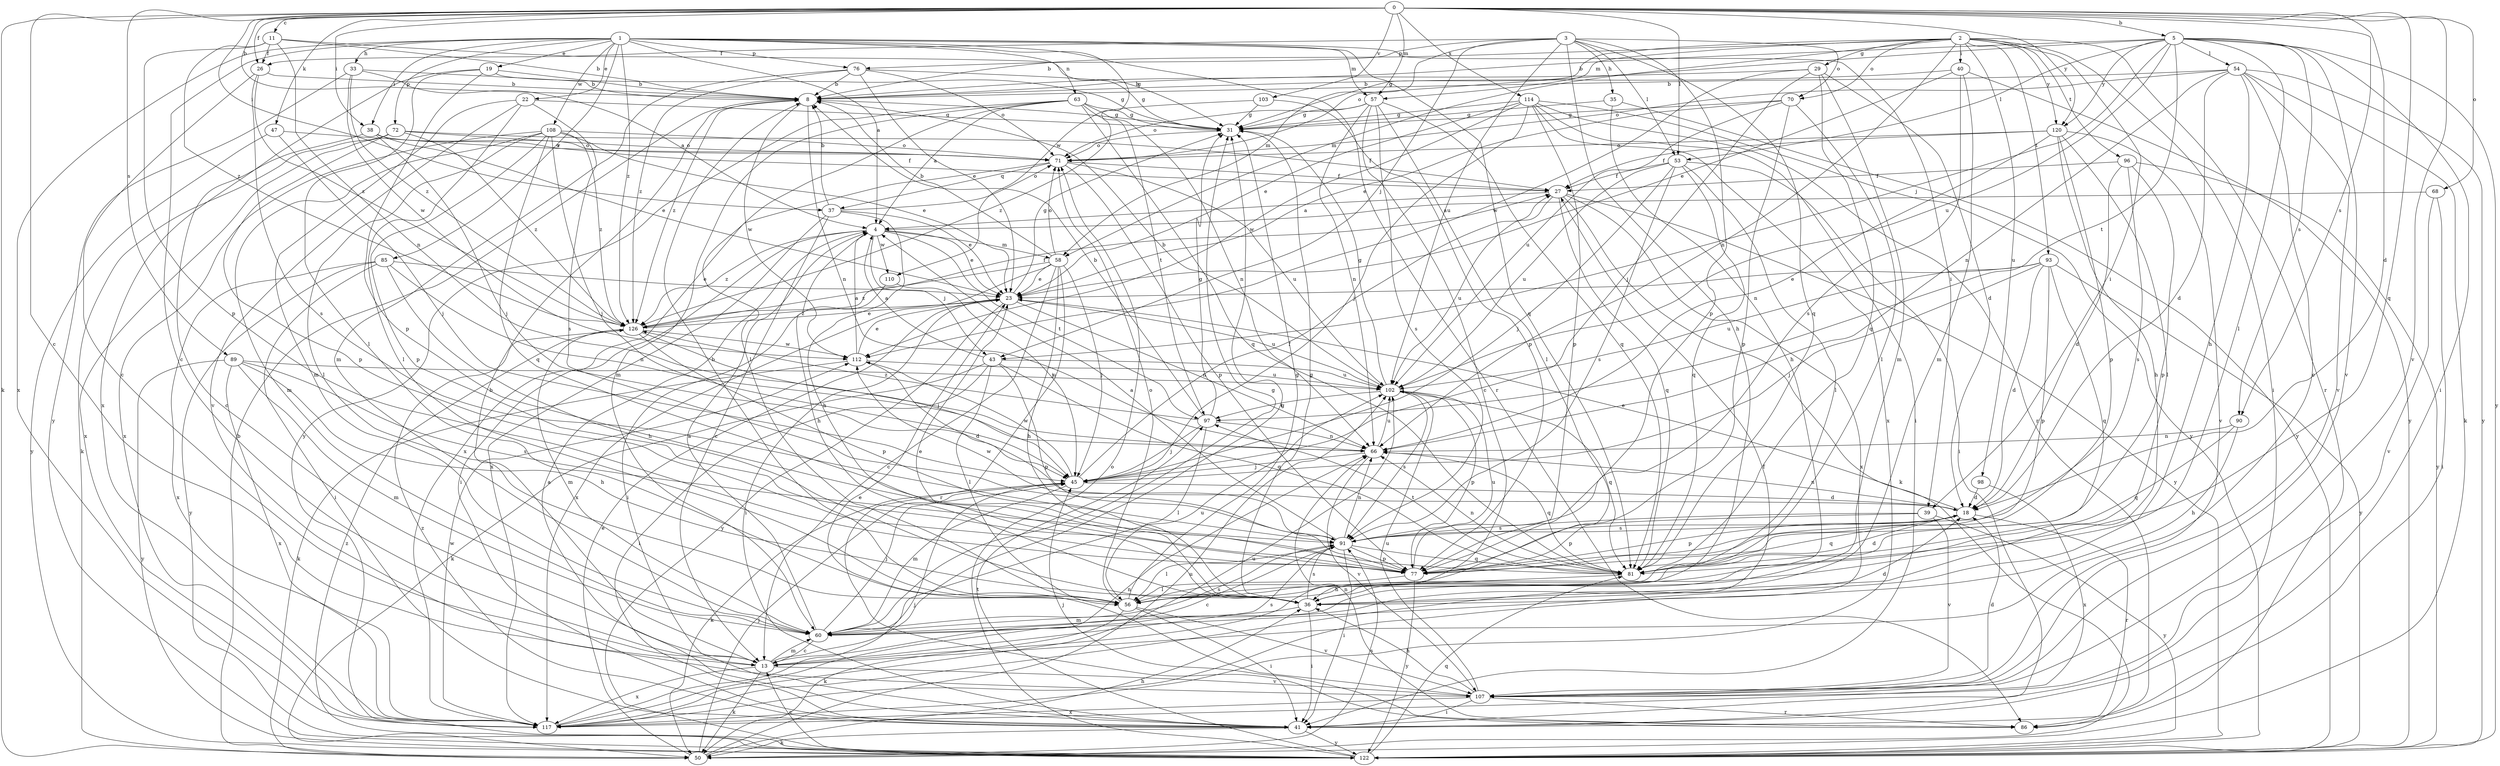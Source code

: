 strict digraph  {
0;
1;
2;
3;
4;
5;
8;
11;
13;
18;
19;
22;
23;
26;
27;
29;
31;
33;
35;
36;
37;
38;
39;
40;
41;
43;
45;
47;
50;
53;
54;
56;
57;
58;
60;
63;
66;
68;
70;
71;
72;
76;
77;
81;
85;
86;
89;
90;
91;
93;
96;
97;
98;
102;
103;
107;
108;
110;
112;
114;
117;
120;
122;
126;
0 -> 5  [label=b];
0 -> 8  [label=b];
0 -> 11  [label=c];
0 -> 13  [label=c];
0 -> 18  [label=d];
0 -> 26  [label=f];
0 -> 37  [label=i];
0 -> 38  [label=i];
0 -> 47  [label=k];
0 -> 50  [label=k];
0 -> 53  [label=l];
0 -> 57  [label=m];
0 -> 68  [label=o];
0 -> 81  [label=q];
0 -> 89  [label=s];
0 -> 90  [label=s];
0 -> 103  [label=v];
0 -> 107  [label=v];
0 -> 114  [label=x];
0 -> 120  [label=y];
1 -> 4  [label=a];
1 -> 13  [label=c];
1 -> 19  [label=e];
1 -> 22  [label=e];
1 -> 33  [label=h];
1 -> 38  [label=i];
1 -> 39  [label=i];
1 -> 57  [label=m];
1 -> 63  [label=n];
1 -> 72  [label=p];
1 -> 76  [label=p];
1 -> 81  [label=q];
1 -> 85  [label=r];
1 -> 86  [label=r];
1 -> 108  [label=w];
1 -> 110  [label=w];
1 -> 117  [label=x];
1 -> 126  [label=z];
2 -> 8  [label=b];
2 -> 29  [label=g];
2 -> 31  [label=g];
2 -> 39  [label=i];
2 -> 40  [label=i];
2 -> 41  [label=i];
2 -> 57  [label=m];
2 -> 58  [label=m];
2 -> 66  [label=n];
2 -> 70  [label=o];
2 -> 86  [label=r];
2 -> 93  [label=t];
2 -> 96  [label=t];
2 -> 98  [label=u];
2 -> 120  [label=y];
3 -> 26  [label=f];
3 -> 35  [label=h];
3 -> 36  [label=h];
3 -> 43  [label=j];
3 -> 53  [label=l];
3 -> 58  [label=m];
3 -> 70  [label=o];
3 -> 76  [label=p];
3 -> 77  [label=p];
3 -> 81  [label=q];
3 -> 102  [label=u];
4 -> 23  [label=e];
4 -> 36  [label=h];
4 -> 41  [label=i];
4 -> 43  [label=j];
4 -> 58  [label=m];
4 -> 97  [label=t];
4 -> 110  [label=w];
4 -> 126  [label=z];
5 -> 8  [label=b];
5 -> 41  [label=i];
5 -> 43  [label=j];
5 -> 53  [label=l];
5 -> 54  [label=l];
5 -> 56  [label=l];
5 -> 71  [label=o];
5 -> 90  [label=s];
5 -> 97  [label=t];
5 -> 102  [label=u];
5 -> 107  [label=v];
5 -> 120  [label=y];
5 -> 122  [label=y];
8 -> 31  [label=g];
8 -> 66  [label=n];
8 -> 112  [label=w];
8 -> 126  [label=z];
11 -> 8  [label=b];
11 -> 26  [label=f];
11 -> 31  [label=g];
11 -> 66  [label=n];
11 -> 77  [label=p];
11 -> 126  [label=z];
13 -> 8  [label=b];
13 -> 31  [label=g];
13 -> 50  [label=k];
13 -> 60  [label=m];
13 -> 91  [label=s];
13 -> 107  [label=v];
13 -> 117  [label=x];
18 -> 23  [label=e];
18 -> 66  [label=n];
18 -> 77  [label=p];
18 -> 81  [label=q];
18 -> 86  [label=r];
18 -> 91  [label=s];
19 -> 8  [label=b];
19 -> 31  [label=g];
19 -> 56  [label=l];
19 -> 77  [label=p];
19 -> 117  [label=x];
22 -> 31  [label=g];
22 -> 56  [label=l];
22 -> 60  [label=m];
22 -> 91  [label=s];
22 -> 107  [label=v];
23 -> 31  [label=g];
23 -> 41  [label=i];
23 -> 66  [label=n];
23 -> 102  [label=u];
23 -> 122  [label=y];
23 -> 126  [label=z];
26 -> 8  [label=b];
26 -> 13  [label=c];
26 -> 91  [label=s];
26 -> 126  [label=z];
27 -> 4  [label=a];
27 -> 50  [label=k];
27 -> 81  [label=q];
27 -> 102  [label=u];
27 -> 117  [label=x];
27 -> 122  [label=y];
29 -> 8  [label=b];
29 -> 18  [label=d];
29 -> 45  [label=j];
29 -> 60  [label=m];
29 -> 81  [label=q];
29 -> 112  [label=w];
31 -> 71  [label=o];
33 -> 4  [label=a];
33 -> 8  [label=b];
33 -> 112  [label=w];
33 -> 122  [label=y];
33 -> 126  [label=z];
35 -> 31  [label=g];
35 -> 36  [label=h];
35 -> 122  [label=y];
36 -> 23  [label=e];
36 -> 31  [label=g];
36 -> 41  [label=i];
36 -> 60  [label=m];
36 -> 91  [label=s];
37 -> 8  [label=b];
37 -> 13  [label=c];
37 -> 23  [label=e];
37 -> 36  [label=h];
37 -> 71  [label=o];
37 -> 117  [label=x];
38 -> 13  [label=c];
38 -> 23  [label=e];
38 -> 27  [label=f];
38 -> 45  [label=j];
38 -> 71  [label=o];
39 -> 77  [label=p];
39 -> 91  [label=s];
39 -> 107  [label=v];
39 -> 122  [label=y];
40 -> 8  [label=b];
40 -> 23  [label=e];
40 -> 60  [label=m];
40 -> 91  [label=s];
40 -> 122  [label=y];
41 -> 4  [label=a];
41 -> 50  [label=k];
41 -> 122  [label=y];
41 -> 126  [label=z];
43 -> 4  [label=a];
43 -> 41  [label=i];
43 -> 50  [label=k];
43 -> 56  [label=l];
43 -> 77  [label=p];
43 -> 81  [label=q];
43 -> 102  [label=u];
45 -> 18  [label=d];
45 -> 27  [label=f];
45 -> 50  [label=k];
45 -> 60  [label=m];
45 -> 112  [label=w];
47 -> 45  [label=j];
47 -> 71  [label=o];
47 -> 122  [label=y];
50 -> 8  [label=b];
50 -> 23  [label=e];
50 -> 36  [label=h];
50 -> 45  [label=j];
50 -> 91  [label=s];
50 -> 102  [label=u];
53 -> 27  [label=f];
53 -> 41  [label=i];
53 -> 45  [label=j];
53 -> 56  [label=l];
53 -> 81  [label=q];
53 -> 91  [label=s];
53 -> 102  [label=u];
54 -> 8  [label=b];
54 -> 13  [label=c];
54 -> 18  [label=d];
54 -> 36  [label=h];
54 -> 50  [label=k];
54 -> 66  [label=n];
54 -> 71  [label=o];
54 -> 107  [label=v];
54 -> 122  [label=y];
56 -> 8  [label=b];
56 -> 31  [label=g];
56 -> 41  [label=i];
56 -> 50  [label=k];
56 -> 71  [label=o];
56 -> 107  [label=v];
57 -> 13  [label=c];
57 -> 31  [label=g];
57 -> 56  [label=l];
57 -> 66  [label=n];
57 -> 71  [label=o];
57 -> 81  [label=q];
57 -> 91  [label=s];
58 -> 8  [label=b];
58 -> 13  [label=c];
58 -> 23  [label=e];
58 -> 36  [label=h];
58 -> 45  [label=j];
58 -> 71  [label=o];
58 -> 86  [label=r];
58 -> 117  [label=x];
58 -> 126  [label=z];
60 -> 4  [label=a];
60 -> 13  [label=c];
60 -> 18  [label=d];
60 -> 31  [label=g];
60 -> 45  [label=j];
60 -> 91  [label=s];
60 -> 102  [label=u];
63 -> 4  [label=a];
63 -> 31  [label=g];
63 -> 56  [label=l];
63 -> 60  [label=m];
63 -> 66  [label=n];
63 -> 81  [label=q];
63 -> 97  [label=t];
63 -> 122  [label=y];
66 -> 45  [label=j];
66 -> 81  [label=q];
66 -> 102  [label=u];
66 -> 107  [label=v];
68 -> 4  [label=a];
68 -> 41  [label=i];
68 -> 107  [label=v];
70 -> 23  [label=e];
70 -> 31  [label=g];
70 -> 56  [label=l];
70 -> 77  [label=p];
70 -> 102  [label=u];
71 -> 27  [label=f];
71 -> 77  [label=p];
71 -> 102  [label=u];
71 -> 117  [label=x];
71 -> 37  [label=q];
72 -> 27  [label=f];
72 -> 50  [label=k];
72 -> 71  [label=o];
72 -> 77  [label=p];
72 -> 117  [label=x];
72 -> 126  [label=z];
76 -> 8  [label=b];
76 -> 23  [label=e];
76 -> 31  [label=g];
76 -> 60  [label=m];
76 -> 71  [label=o];
76 -> 126  [label=z];
77 -> 56  [label=l];
77 -> 102  [label=u];
77 -> 122  [label=y];
81 -> 18  [label=d];
81 -> 36  [label=h];
81 -> 66  [label=n];
81 -> 97  [label=t];
85 -> 23  [label=e];
85 -> 36  [label=h];
85 -> 41  [label=i];
85 -> 66  [label=n];
85 -> 117  [label=x];
85 -> 122  [label=y];
86 -> 45  [label=j];
86 -> 66  [label=n];
89 -> 36  [label=h];
89 -> 60  [label=m];
89 -> 91  [label=s];
89 -> 102  [label=u];
89 -> 117  [label=x];
89 -> 122  [label=y];
90 -> 36  [label=h];
90 -> 66  [label=n];
90 -> 81  [label=q];
91 -> 4  [label=a];
91 -> 13  [label=c];
91 -> 41  [label=i];
91 -> 56  [label=l];
91 -> 66  [label=n];
91 -> 77  [label=p];
91 -> 81  [label=q];
91 -> 112  [label=w];
93 -> 18  [label=d];
93 -> 23  [label=e];
93 -> 45  [label=j];
93 -> 77  [label=p];
93 -> 81  [label=q];
93 -> 102  [label=u];
93 -> 122  [label=y];
96 -> 18  [label=d];
96 -> 27  [label=f];
96 -> 77  [label=p];
96 -> 91  [label=s];
96 -> 122  [label=y];
97 -> 8  [label=b];
97 -> 31  [label=g];
97 -> 45  [label=j];
97 -> 56  [label=l];
97 -> 66  [label=n];
97 -> 126  [label=z];
98 -> 18  [label=d];
98 -> 117  [label=x];
102 -> 8  [label=b];
102 -> 31  [label=g];
102 -> 77  [label=p];
102 -> 81  [label=q];
102 -> 91  [label=s];
102 -> 97  [label=t];
103 -> 31  [label=g];
103 -> 77  [label=p];
103 -> 126  [label=z];
107 -> 18  [label=d];
107 -> 23  [label=e];
107 -> 36  [label=h];
107 -> 41  [label=i];
107 -> 86  [label=r];
107 -> 102  [label=u];
107 -> 117  [label=x];
108 -> 23  [label=e];
108 -> 45  [label=j];
108 -> 56  [label=l];
108 -> 60  [label=m];
108 -> 71  [label=o];
108 -> 77  [label=p];
108 -> 81  [label=q];
108 -> 117  [label=x];
108 -> 126  [label=z];
110 -> 41  [label=i];
110 -> 45  [label=j];
112 -> 4  [label=a];
112 -> 18  [label=d];
112 -> 23  [label=e];
112 -> 50  [label=k];
112 -> 102  [label=u];
114 -> 23  [label=e];
114 -> 31  [label=g];
114 -> 41  [label=i];
114 -> 45  [label=j];
114 -> 77  [label=p];
114 -> 86  [label=r];
114 -> 112  [label=w];
114 -> 117  [label=x];
114 -> 122  [label=y];
117 -> 27  [label=f];
117 -> 45  [label=j];
117 -> 66  [label=n];
117 -> 102  [label=u];
117 -> 112  [label=w];
120 -> 27  [label=f];
120 -> 36  [label=h];
120 -> 56  [label=l];
120 -> 66  [label=n];
120 -> 71  [label=o];
120 -> 77  [label=p];
120 -> 107  [label=v];
122 -> 13  [label=c];
122 -> 71  [label=o];
122 -> 81  [label=q];
122 -> 97  [label=t];
122 -> 126  [label=z];
126 -> 23  [label=e];
126 -> 27  [label=f];
126 -> 45  [label=j];
126 -> 60  [label=m];
126 -> 77  [label=p];
126 -> 112  [label=w];
}
